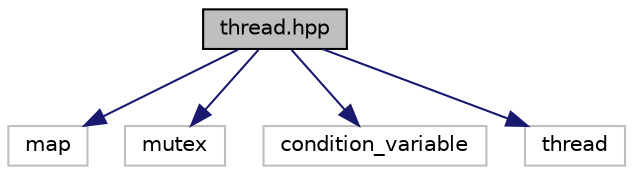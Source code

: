 digraph "thread.hpp"
{
  edge [fontname="Helvetica",fontsize="10",labelfontname="Helvetica",labelfontsize="10"];
  node [fontname="Helvetica",fontsize="10",shape=record];
  Node0 [label="thread.hpp",height=0.2,width=0.4,color="black", fillcolor="grey75", style="filled", fontcolor="black"];
  Node0 -> Node1 [color="midnightblue",fontsize="10",style="solid",fontname="Helvetica"];
  Node0 -> Node2 [color="midnightblue",fontsize="10",style="solid",fontname="Helvetica"];
  Node0 -> Node3 [color="midnightblue",fontsize="10",style="solid",fontname="Helvetica"];
  Node0 -> Node4 [color="midnightblue",fontsize="10",style="solid",fontname="Helvetica"];
  Node1 [label="map",height=0.2,width=0.4,color="grey75", fillcolor="white", style="filled"];
  Node2 [label="mutex",height=0.2,width=0.4,color="grey75", fillcolor="white", style="filled"];
  Node3 [label="condition_variable",height=0.2,width=0.4,color="grey75", fillcolor="white", style="filled"];
  Node4 [label="thread",height=0.2,width=0.4,color="grey75", fillcolor="white", style="filled"];
}

